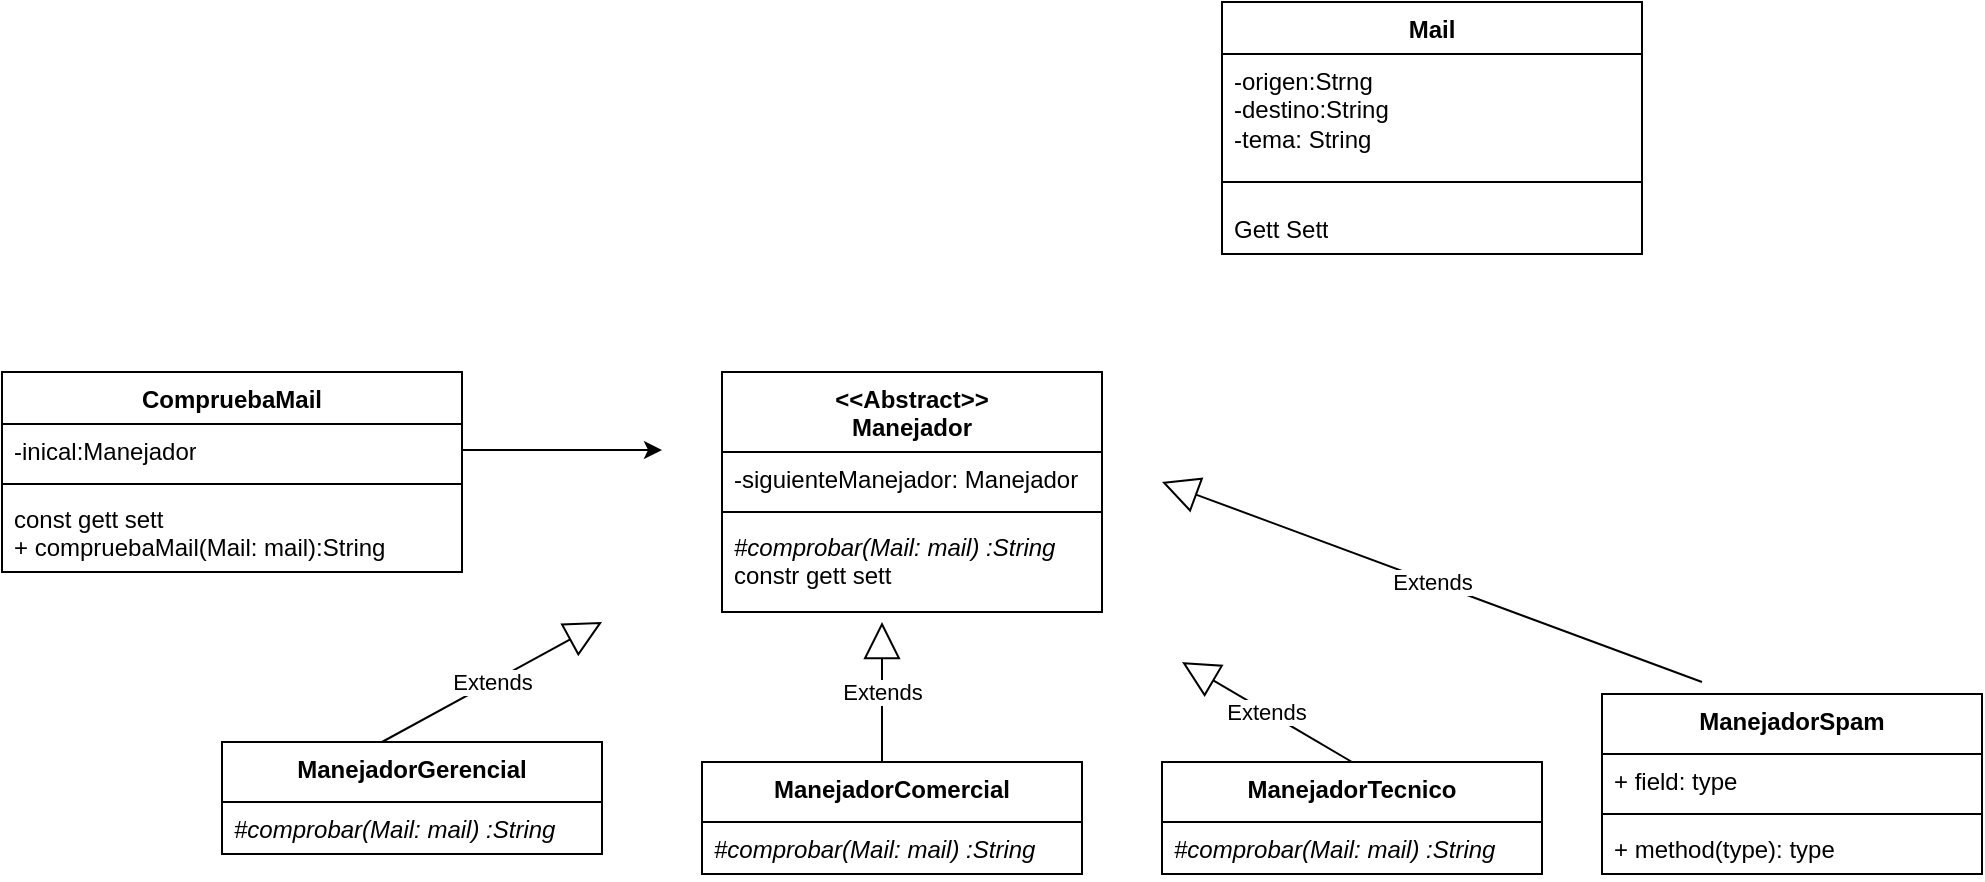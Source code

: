 <mxfile version="21.6.6" type="github">
  <diagram name="Página-1" id="c9cHzWevvLdPiAjK5EIx">
    <mxGraphModel dx="2063" dy="2221" grid="1" gridSize="10" guides="1" tooltips="1" connect="1" arrows="1" fold="1" page="1" pageScale="1" pageWidth="1169" pageHeight="1654" math="0" shadow="0">
      <root>
        <mxCell id="0" />
        <mxCell id="1" parent="0" />
        <mxCell id="SYB9Rf1S5aqfoVLTpPPc-1" value="&amp;lt;&amp;lt;Abstract&amp;gt;&amp;gt;&lt;br&gt;Manejador" style="swimlane;fontStyle=1;align=center;verticalAlign=top;childLayout=stackLayout;horizontal=1;startSize=40;horizontalStack=0;resizeParent=1;resizeParentMax=0;resizeLast=0;collapsible=1;marginBottom=0;whiteSpace=wrap;html=1;" vertex="1" parent="1">
          <mxGeometry x="300" y="-5" width="190" height="120" as="geometry" />
        </mxCell>
        <mxCell id="SYB9Rf1S5aqfoVLTpPPc-2" value="-siguienteManejador: Manejador" style="text;strokeColor=none;fillColor=none;align=left;verticalAlign=top;spacingLeft=4;spacingRight=4;overflow=hidden;rotatable=0;points=[[0,0.5],[1,0.5]];portConstraint=eastwest;whiteSpace=wrap;html=1;" vertex="1" parent="SYB9Rf1S5aqfoVLTpPPc-1">
          <mxGeometry y="40" width="190" height="26" as="geometry" />
        </mxCell>
        <mxCell id="SYB9Rf1S5aqfoVLTpPPc-3" value="" style="line;strokeWidth=1;fillColor=none;align=left;verticalAlign=middle;spacingTop=-1;spacingLeft=3;spacingRight=3;rotatable=0;labelPosition=right;points=[];portConstraint=eastwest;strokeColor=inherit;" vertex="1" parent="SYB9Rf1S5aqfoVLTpPPc-1">
          <mxGeometry y="66" width="190" height="8" as="geometry" />
        </mxCell>
        <mxCell id="SYB9Rf1S5aqfoVLTpPPc-4" value="&lt;i&gt;#comprobar(Mail: mail) :String&lt;/i&gt;&amp;nbsp; constr gett sett" style="text;strokeColor=none;fillColor=none;align=left;verticalAlign=top;spacingLeft=4;spacingRight=4;overflow=hidden;rotatable=0;points=[[0,0.5],[1,0.5]];portConstraint=eastwest;whiteSpace=wrap;html=1;" vertex="1" parent="SYB9Rf1S5aqfoVLTpPPc-1">
          <mxGeometry y="74" width="190" height="46" as="geometry" />
        </mxCell>
        <mxCell id="SYB9Rf1S5aqfoVLTpPPc-5" value="ManejadorComercial" style="swimlane;fontStyle=1;align=center;verticalAlign=top;childLayout=stackLayout;horizontal=1;startSize=30;horizontalStack=0;resizeParent=1;resizeParentMax=0;resizeLast=0;collapsible=1;marginBottom=0;whiteSpace=wrap;html=1;" vertex="1" parent="1">
          <mxGeometry x="290" y="190" width="190" height="56" as="geometry" />
        </mxCell>
        <mxCell id="SYB9Rf1S5aqfoVLTpPPc-8" value="&lt;i style=&quot;border-color: var(--border-color);&quot;&gt;#comprobar(Mail: mail) :String&lt;/i&gt;&amp;nbsp;" style="text;strokeColor=none;fillColor=none;align=left;verticalAlign=top;spacingLeft=4;spacingRight=4;overflow=hidden;rotatable=0;points=[[0,0.5],[1,0.5]];portConstraint=eastwest;whiteSpace=wrap;html=1;" vertex="1" parent="SYB9Rf1S5aqfoVLTpPPc-5">
          <mxGeometry y="30" width="190" height="26" as="geometry" />
        </mxCell>
        <mxCell id="SYB9Rf1S5aqfoVLTpPPc-9" value="ManejadorGerencial" style="swimlane;fontStyle=1;align=center;verticalAlign=top;childLayout=stackLayout;horizontal=1;startSize=30;horizontalStack=0;resizeParent=1;resizeParentMax=0;resizeLast=0;collapsible=1;marginBottom=0;whiteSpace=wrap;html=1;" vertex="1" parent="1">
          <mxGeometry x="50" y="180" width="190" height="56" as="geometry" />
        </mxCell>
        <mxCell id="SYB9Rf1S5aqfoVLTpPPc-12" value="&lt;i style=&quot;border-color: var(--border-color);&quot;&gt;#comprobar(Mail: mail) :String&lt;/i&gt;&amp;nbsp;" style="text;strokeColor=none;fillColor=none;align=left;verticalAlign=top;spacingLeft=4;spacingRight=4;overflow=hidden;rotatable=0;points=[[0,0.5],[1,0.5]];portConstraint=eastwest;whiteSpace=wrap;html=1;" vertex="1" parent="SYB9Rf1S5aqfoVLTpPPc-9">
          <mxGeometry y="30" width="190" height="26" as="geometry" />
        </mxCell>
        <mxCell id="SYB9Rf1S5aqfoVLTpPPc-13" value="ManejadorTecnico" style="swimlane;fontStyle=1;align=center;verticalAlign=top;childLayout=stackLayout;horizontal=1;startSize=30;horizontalStack=0;resizeParent=1;resizeParentMax=0;resizeLast=0;collapsible=1;marginBottom=0;whiteSpace=wrap;html=1;" vertex="1" parent="1">
          <mxGeometry x="520" y="190" width="190" height="56" as="geometry" />
        </mxCell>
        <mxCell id="SYB9Rf1S5aqfoVLTpPPc-16" value="&lt;i style=&quot;border-color: var(--border-color);&quot;&gt;#comprobar(Mail: mail) :String&lt;/i&gt;&amp;nbsp;" style="text;strokeColor=none;fillColor=none;align=left;verticalAlign=top;spacingLeft=4;spacingRight=4;overflow=hidden;rotatable=0;points=[[0,0.5],[1,0.5]];portConstraint=eastwest;whiteSpace=wrap;html=1;" vertex="1" parent="SYB9Rf1S5aqfoVLTpPPc-13">
          <mxGeometry y="30" width="190" height="26" as="geometry" />
        </mxCell>
        <mxCell id="SYB9Rf1S5aqfoVLTpPPc-17" value="Extends" style="endArrow=block;endSize=16;endFill=0;html=1;rounded=0;" edge="1" parent="1">
          <mxGeometry width="160" relative="1" as="geometry">
            <mxPoint x="130" y="180" as="sourcePoint" />
            <mxPoint x="240" y="120" as="targetPoint" />
          </mxGeometry>
        </mxCell>
        <mxCell id="SYB9Rf1S5aqfoVLTpPPc-18" value="Extends" style="endArrow=block;endSize=16;endFill=0;html=1;rounded=0;" edge="1" parent="1">
          <mxGeometry width="160" relative="1" as="geometry">
            <mxPoint x="380" y="190" as="sourcePoint" />
            <mxPoint x="380" y="120" as="targetPoint" />
          </mxGeometry>
        </mxCell>
        <mxCell id="SYB9Rf1S5aqfoVLTpPPc-19" value="Extends" style="endArrow=block;endSize=16;endFill=0;html=1;rounded=0;exitX=0.5;exitY=0;exitDx=0;exitDy=0;" edge="1" parent="1" source="SYB9Rf1S5aqfoVLTpPPc-13">
          <mxGeometry width="160" relative="1" as="geometry">
            <mxPoint x="550" y="190" as="sourcePoint" />
            <mxPoint x="530" y="140" as="targetPoint" />
          </mxGeometry>
        </mxCell>
        <mxCell id="SYB9Rf1S5aqfoVLTpPPc-20" value="ManejadorSpam" style="swimlane;fontStyle=1;align=center;verticalAlign=top;childLayout=stackLayout;horizontal=1;startSize=30;horizontalStack=0;resizeParent=1;resizeParentMax=0;resizeLast=0;collapsible=1;marginBottom=0;whiteSpace=wrap;html=1;" vertex="1" parent="1">
          <mxGeometry x="740" y="156" width="190" height="90" as="geometry" />
        </mxCell>
        <mxCell id="SYB9Rf1S5aqfoVLTpPPc-21" value="+ field: type" style="text;strokeColor=none;fillColor=none;align=left;verticalAlign=top;spacingLeft=4;spacingRight=4;overflow=hidden;rotatable=0;points=[[0,0.5],[1,0.5]];portConstraint=eastwest;whiteSpace=wrap;html=1;" vertex="1" parent="SYB9Rf1S5aqfoVLTpPPc-20">
          <mxGeometry y="30" width="190" height="26" as="geometry" />
        </mxCell>
        <mxCell id="SYB9Rf1S5aqfoVLTpPPc-22" value="" style="line;strokeWidth=1;fillColor=none;align=left;verticalAlign=middle;spacingTop=-1;spacingLeft=3;spacingRight=3;rotatable=0;labelPosition=right;points=[];portConstraint=eastwest;strokeColor=inherit;" vertex="1" parent="SYB9Rf1S5aqfoVLTpPPc-20">
          <mxGeometry y="56" width="190" height="8" as="geometry" />
        </mxCell>
        <mxCell id="SYB9Rf1S5aqfoVLTpPPc-23" value="+ method(type): type" style="text;strokeColor=none;fillColor=none;align=left;verticalAlign=top;spacingLeft=4;spacingRight=4;overflow=hidden;rotatable=0;points=[[0,0.5],[1,0.5]];portConstraint=eastwest;whiteSpace=wrap;html=1;" vertex="1" parent="SYB9Rf1S5aqfoVLTpPPc-20">
          <mxGeometry y="64" width="190" height="26" as="geometry" />
        </mxCell>
        <mxCell id="SYB9Rf1S5aqfoVLTpPPc-24" value="Extends" style="endArrow=block;endSize=16;endFill=0;html=1;rounded=0;" edge="1" parent="1">
          <mxGeometry width="160" relative="1" as="geometry">
            <mxPoint x="790" y="150" as="sourcePoint" />
            <mxPoint x="520" y="50" as="targetPoint" />
          </mxGeometry>
        </mxCell>
        <mxCell id="SYB9Rf1S5aqfoVLTpPPc-25" value="CompruebaMail" style="swimlane;fontStyle=1;align=center;verticalAlign=top;childLayout=stackLayout;horizontal=1;startSize=26;horizontalStack=0;resizeParent=1;resizeParentMax=0;resizeLast=0;collapsible=1;marginBottom=0;whiteSpace=wrap;html=1;" vertex="1" parent="1">
          <mxGeometry x="-60" y="-5" width="230" height="100" as="geometry" />
        </mxCell>
        <mxCell id="SYB9Rf1S5aqfoVLTpPPc-30" style="edgeStyle=orthogonalEdgeStyle;rounded=0;orthogonalLoop=1;jettySize=auto;html=1;exitX=1;exitY=0.5;exitDx=0;exitDy=0;" edge="1" parent="SYB9Rf1S5aqfoVLTpPPc-25" source="SYB9Rf1S5aqfoVLTpPPc-26">
          <mxGeometry relative="1" as="geometry">
            <mxPoint x="330" y="39" as="targetPoint" />
          </mxGeometry>
        </mxCell>
        <mxCell id="SYB9Rf1S5aqfoVLTpPPc-26" value="-inical:Manejador" style="text;strokeColor=none;fillColor=none;align=left;verticalAlign=top;spacingLeft=4;spacingRight=4;overflow=hidden;rotatable=0;points=[[0,0.5],[1,0.5]];portConstraint=eastwest;whiteSpace=wrap;html=1;" vertex="1" parent="SYB9Rf1S5aqfoVLTpPPc-25">
          <mxGeometry y="26" width="230" height="26" as="geometry" />
        </mxCell>
        <mxCell id="SYB9Rf1S5aqfoVLTpPPc-27" value="" style="line;strokeWidth=1;fillColor=none;align=left;verticalAlign=middle;spacingTop=-1;spacingLeft=3;spacingRight=3;rotatable=0;labelPosition=right;points=[];portConstraint=eastwest;strokeColor=inherit;" vertex="1" parent="SYB9Rf1S5aqfoVLTpPPc-25">
          <mxGeometry y="52" width="230" height="8" as="geometry" />
        </mxCell>
        <mxCell id="SYB9Rf1S5aqfoVLTpPPc-28" value="const gett sett&lt;br&gt;+ compruebaMail(Mail: mail):String" style="text;strokeColor=none;fillColor=none;align=left;verticalAlign=top;spacingLeft=4;spacingRight=4;overflow=hidden;rotatable=0;points=[[0,0.5],[1,0.5]];portConstraint=eastwest;whiteSpace=wrap;html=1;" vertex="1" parent="SYB9Rf1S5aqfoVLTpPPc-25">
          <mxGeometry y="60" width="230" height="40" as="geometry" />
        </mxCell>
        <mxCell id="SYB9Rf1S5aqfoVLTpPPc-35" value="Mail" style="swimlane;fontStyle=1;align=center;verticalAlign=top;childLayout=stackLayout;horizontal=1;startSize=26;horizontalStack=0;resizeParent=1;resizeParentMax=0;resizeLast=0;collapsible=1;marginBottom=0;whiteSpace=wrap;html=1;" vertex="1" parent="1">
          <mxGeometry x="550" y="-190" width="210" height="126" as="geometry" />
        </mxCell>
        <mxCell id="SYB9Rf1S5aqfoVLTpPPc-36" value="-origen:Strng&lt;br&gt;-destino:String&lt;br&gt;-tema: String" style="text;strokeColor=none;fillColor=none;align=left;verticalAlign=top;spacingLeft=4;spacingRight=4;overflow=hidden;rotatable=0;points=[[0,0.5],[1,0.5]];portConstraint=eastwest;whiteSpace=wrap;html=1;" vertex="1" parent="SYB9Rf1S5aqfoVLTpPPc-35">
          <mxGeometry y="26" width="210" height="54" as="geometry" />
        </mxCell>
        <mxCell id="SYB9Rf1S5aqfoVLTpPPc-37" value="" style="line;strokeWidth=1;fillColor=none;align=left;verticalAlign=middle;spacingTop=-1;spacingLeft=3;spacingRight=3;rotatable=0;labelPosition=right;points=[];portConstraint=eastwest;strokeColor=inherit;" vertex="1" parent="SYB9Rf1S5aqfoVLTpPPc-35">
          <mxGeometry y="80" width="210" height="20" as="geometry" />
        </mxCell>
        <mxCell id="SYB9Rf1S5aqfoVLTpPPc-38" value="Gett Sett" style="text;strokeColor=none;fillColor=none;align=left;verticalAlign=top;spacingLeft=4;spacingRight=4;overflow=hidden;rotatable=0;points=[[0,0.5],[1,0.5]];portConstraint=eastwest;whiteSpace=wrap;html=1;" vertex="1" parent="SYB9Rf1S5aqfoVLTpPPc-35">
          <mxGeometry y="100" width="210" height="26" as="geometry" />
        </mxCell>
      </root>
    </mxGraphModel>
  </diagram>
</mxfile>
